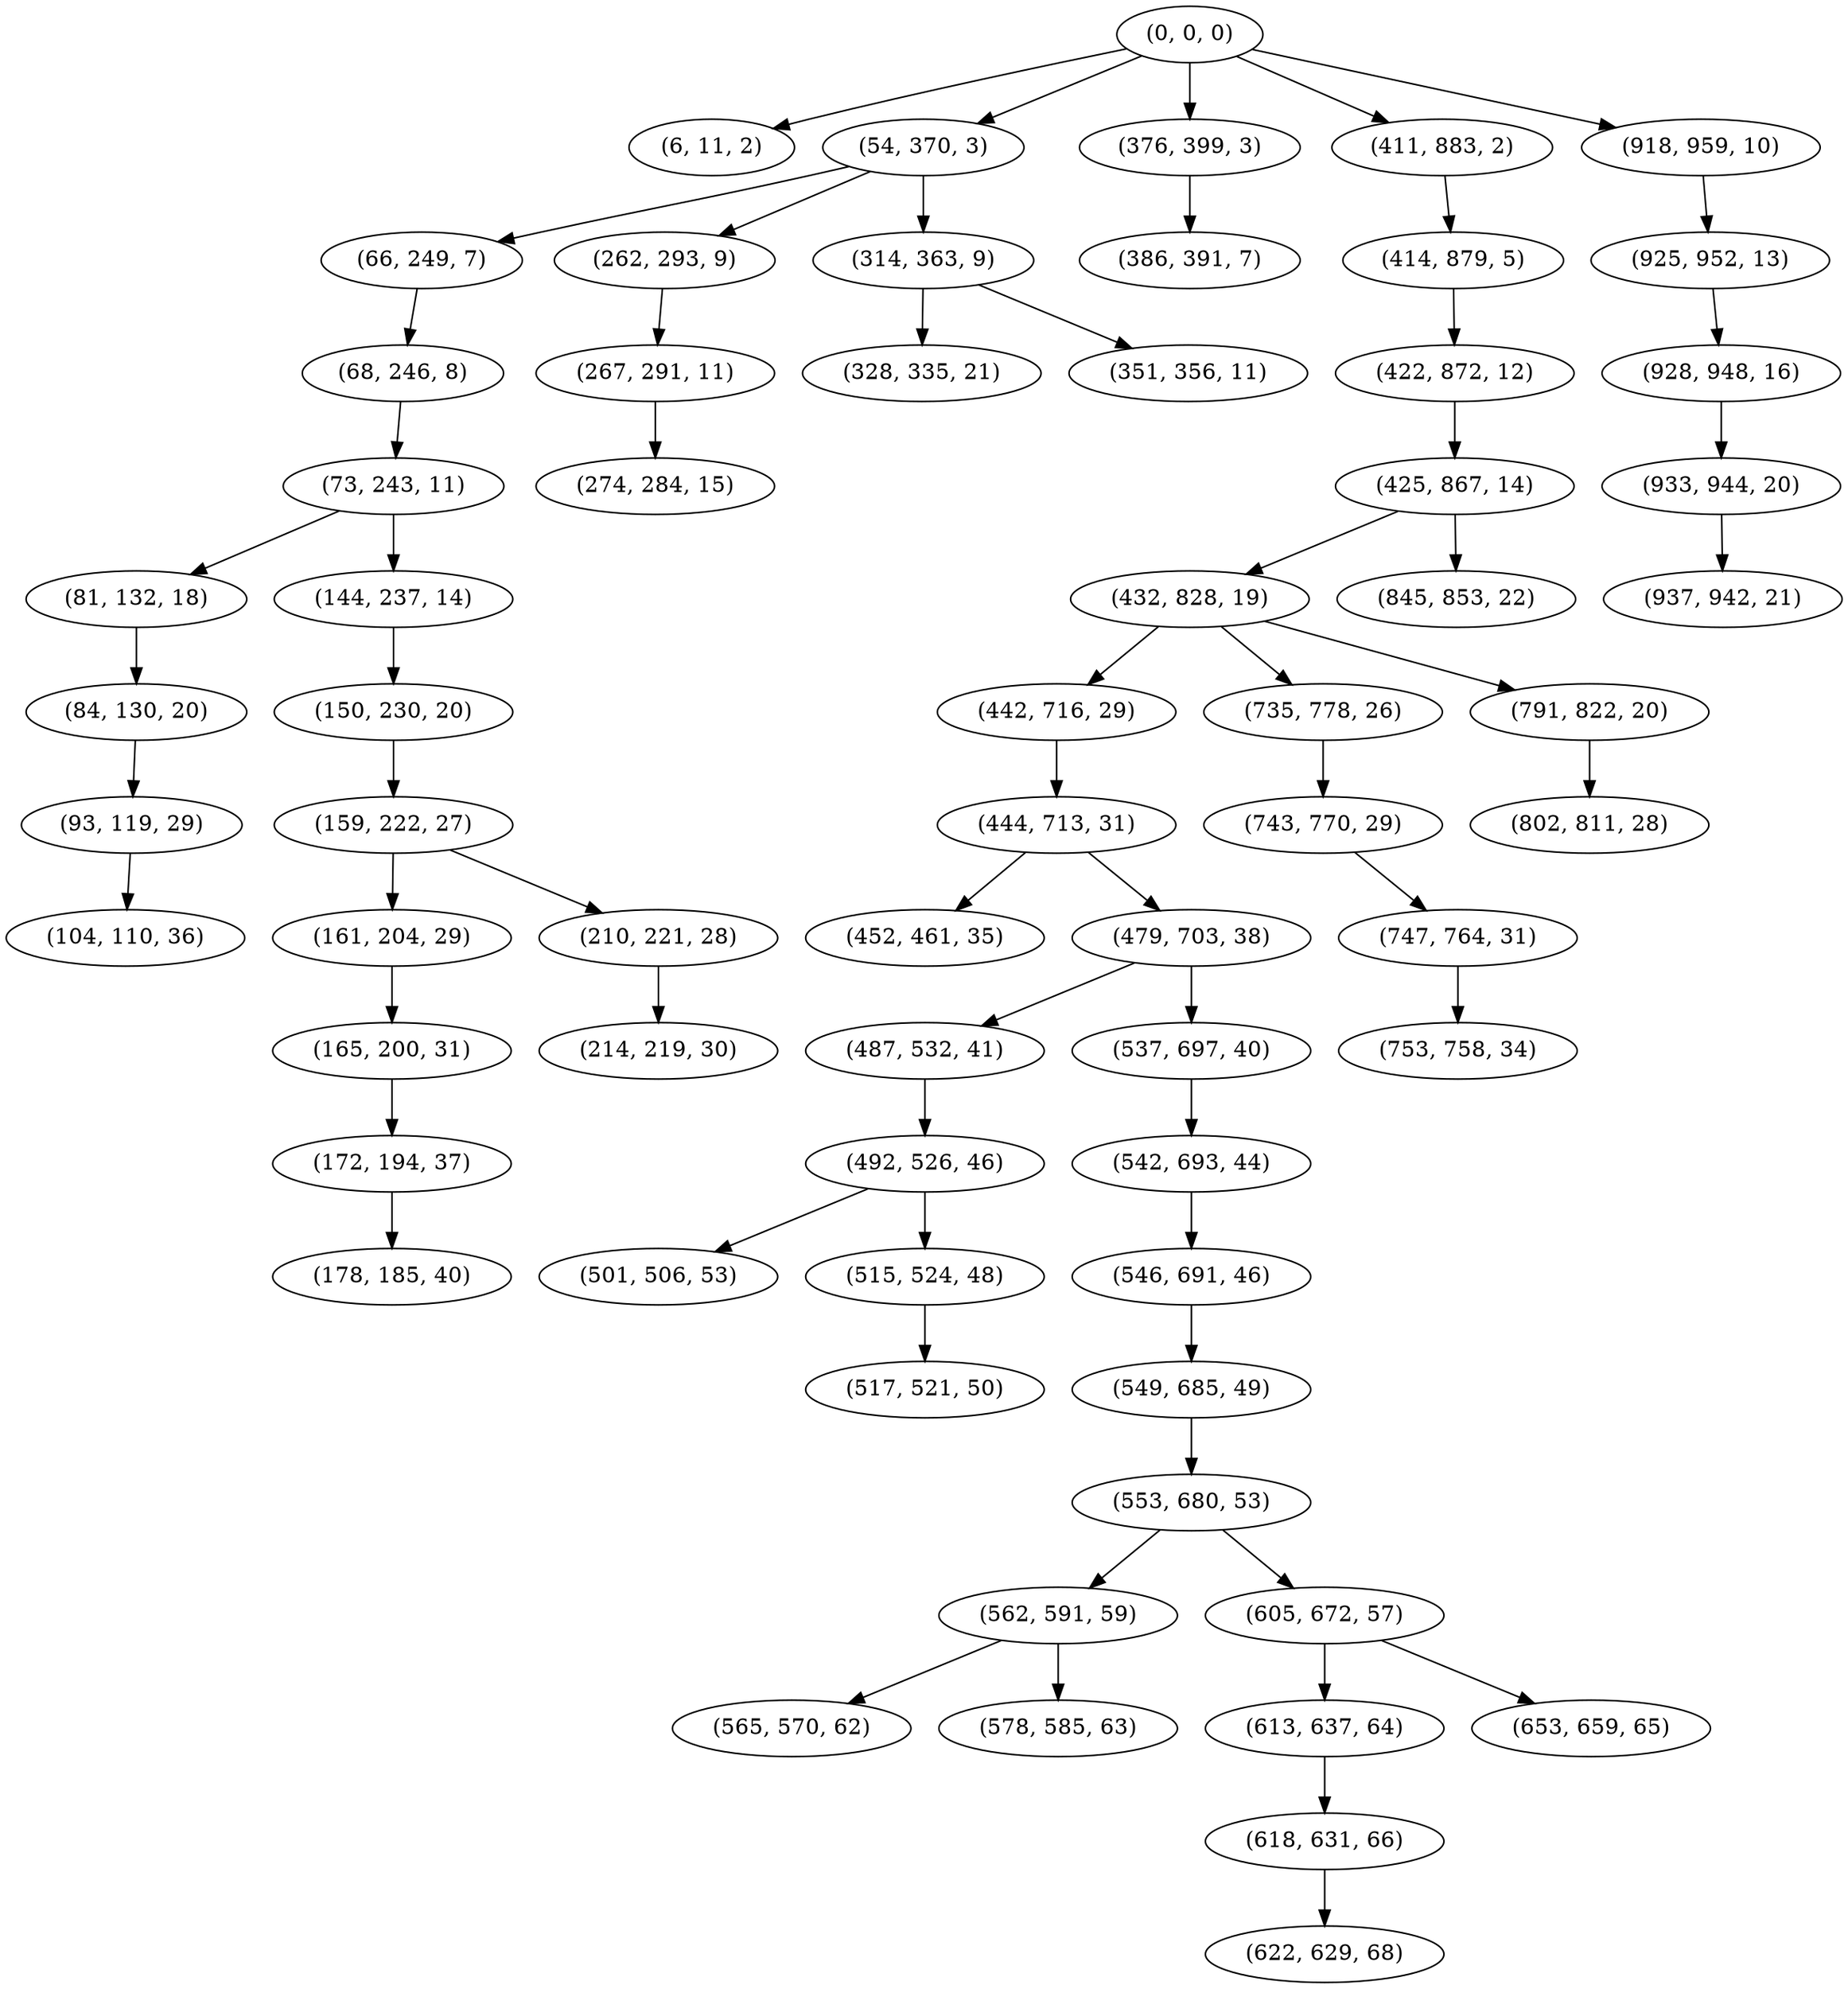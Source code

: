 digraph tree {
    "(0, 0, 0)";
    "(6, 11, 2)";
    "(54, 370, 3)";
    "(66, 249, 7)";
    "(68, 246, 8)";
    "(73, 243, 11)";
    "(81, 132, 18)";
    "(84, 130, 20)";
    "(93, 119, 29)";
    "(104, 110, 36)";
    "(144, 237, 14)";
    "(150, 230, 20)";
    "(159, 222, 27)";
    "(161, 204, 29)";
    "(165, 200, 31)";
    "(172, 194, 37)";
    "(178, 185, 40)";
    "(210, 221, 28)";
    "(214, 219, 30)";
    "(262, 293, 9)";
    "(267, 291, 11)";
    "(274, 284, 15)";
    "(314, 363, 9)";
    "(328, 335, 21)";
    "(351, 356, 11)";
    "(376, 399, 3)";
    "(386, 391, 7)";
    "(411, 883, 2)";
    "(414, 879, 5)";
    "(422, 872, 12)";
    "(425, 867, 14)";
    "(432, 828, 19)";
    "(442, 716, 29)";
    "(444, 713, 31)";
    "(452, 461, 35)";
    "(479, 703, 38)";
    "(487, 532, 41)";
    "(492, 526, 46)";
    "(501, 506, 53)";
    "(515, 524, 48)";
    "(517, 521, 50)";
    "(537, 697, 40)";
    "(542, 693, 44)";
    "(546, 691, 46)";
    "(549, 685, 49)";
    "(553, 680, 53)";
    "(562, 591, 59)";
    "(565, 570, 62)";
    "(578, 585, 63)";
    "(605, 672, 57)";
    "(613, 637, 64)";
    "(618, 631, 66)";
    "(622, 629, 68)";
    "(653, 659, 65)";
    "(735, 778, 26)";
    "(743, 770, 29)";
    "(747, 764, 31)";
    "(753, 758, 34)";
    "(791, 822, 20)";
    "(802, 811, 28)";
    "(845, 853, 22)";
    "(918, 959, 10)";
    "(925, 952, 13)";
    "(928, 948, 16)";
    "(933, 944, 20)";
    "(937, 942, 21)";
    "(0, 0, 0)" -> "(6, 11, 2)";
    "(0, 0, 0)" -> "(54, 370, 3)";
    "(0, 0, 0)" -> "(376, 399, 3)";
    "(0, 0, 0)" -> "(411, 883, 2)";
    "(0, 0, 0)" -> "(918, 959, 10)";
    "(54, 370, 3)" -> "(66, 249, 7)";
    "(54, 370, 3)" -> "(262, 293, 9)";
    "(54, 370, 3)" -> "(314, 363, 9)";
    "(66, 249, 7)" -> "(68, 246, 8)";
    "(68, 246, 8)" -> "(73, 243, 11)";
    "(73, 243, 11)" -> "(81, 132, 18)";
    "(73, 243, 11)" -> "(144, 237, 14)";
    "(81, 132, 18)" -> "(84, 130, 20)";
    "(84, 130, 20)" -> "(93, 119, 29)";
    "(93, 119, 29)" -> "(104, 110, 36)";
    "(144, 237, 14)" -> "(150, 230, 20)";
    "(150, 230, 20)" -> "(159, 222, 27)";
    "(159, 222, 27)" -> "(161, 204, 29)";
    "(159, 222, 27)" -> "(210, 221, 28)";
    "(161, 204, 29)" -> "(165, 200, 31)";
    "(165, 200, 31)" -> "(172, 194, 37)";
    "(172, 194, 37)" -> "(178, 185, 40)";
    "(210, 221, 28)" -> "(214, 219, 30)";
    "(262, 293, 9)" -> "(267, 291, 11)";
    "(267, 291, 11)" -> "(274, 284, 15)";
    "(314, 363, 9)" -> "(328, 335, 21)";
    "(314, 363, 9)" -> "(351, 356, 11)";
    "(376, 399, 3)" -> "(386, 391, 7)";
    "(411, 883, 2)" -> "(414, 879, 5)";
    "(414, 879, 5)" -> "(422, 872, 12)";
    "(422, 872, 12)" -> "(425, 867, 14)";
    "(425, 867, 14)" -> "(432, 828, 19)";
    "(425, 867, 14)" -> "(845, 853, 22)";
    "(432, 828, 19)" -> "(442, 716, 29)";
    "(432, 828, 19)" -> "(735, 778, 26)";
    "(432, 828, 19)" -> "(791, 822, 20)";
    "(442, 716, 29)" -> "(444, 713, 31)";
    "(444, 713, 31)" -> "(452, 461, 35)";
    "(444, 713, 31)" -> "(479, 703, 38)";
    "(479, 703, 38)" -> "(487, 532, 41)";
    "(479, 703, 38)" -> "(537, 697, 40)";
    "(487, 532, 41)" -> "(492, 526, 46)";
    "(492, 526, 46)" -> "(501, 506, 53)";
    "(492, 526, 46)" -> "(515, 524, 48)";
    "(515, 524, 48)" -> "(517, 521, 50)";
    "(537, 697, 40)" -> "(542, 693, 44)";
    "(542, 693, 44)" -> "(546, 691, 46)";
    "(546, 691, 46)" -> "(549, 685, 49)";
    "(549, 685, 49)" -> "(553, 680, 53)";
    "(553, 680, 53)" -> "(562, 591, 59)";
    "(553, 680, 53)" -> "(605, 672, 57)";
    "(562, 591, 59)" -> "(565, 570, 62)";
    "(562, 591, 59)" -> "(578, 585, 63)";
    "(605, 672, 57)" -> "(613, 637, 64)";
    "(605, 672, 57)" -> "(653, 659, 65)";
    "(613, 637, 64)" -> "(618, 631, 66)";
    "(618, 631, 66)" -> "(622, 629, 68)";
    "(735, 778, 26)" -> "(743, 770, 29)";
    "(743, 770, 29)" -> "(747, 764, 31)";
    "(747, 764, 31)" -> "(753, 758, 34)";
    "(791, 822, 20)" -> "(802, 811, 28)";
    "(918, 959, 10)" -> "(925, 952, 13)";
    "(925, 952, 13)" -> "(928, 948, 16)";
    "(928, 948, 16)" -> "(933, 944, 20)";
    "(933, 944, 20)" -> "(937, 942, 21)";
}
